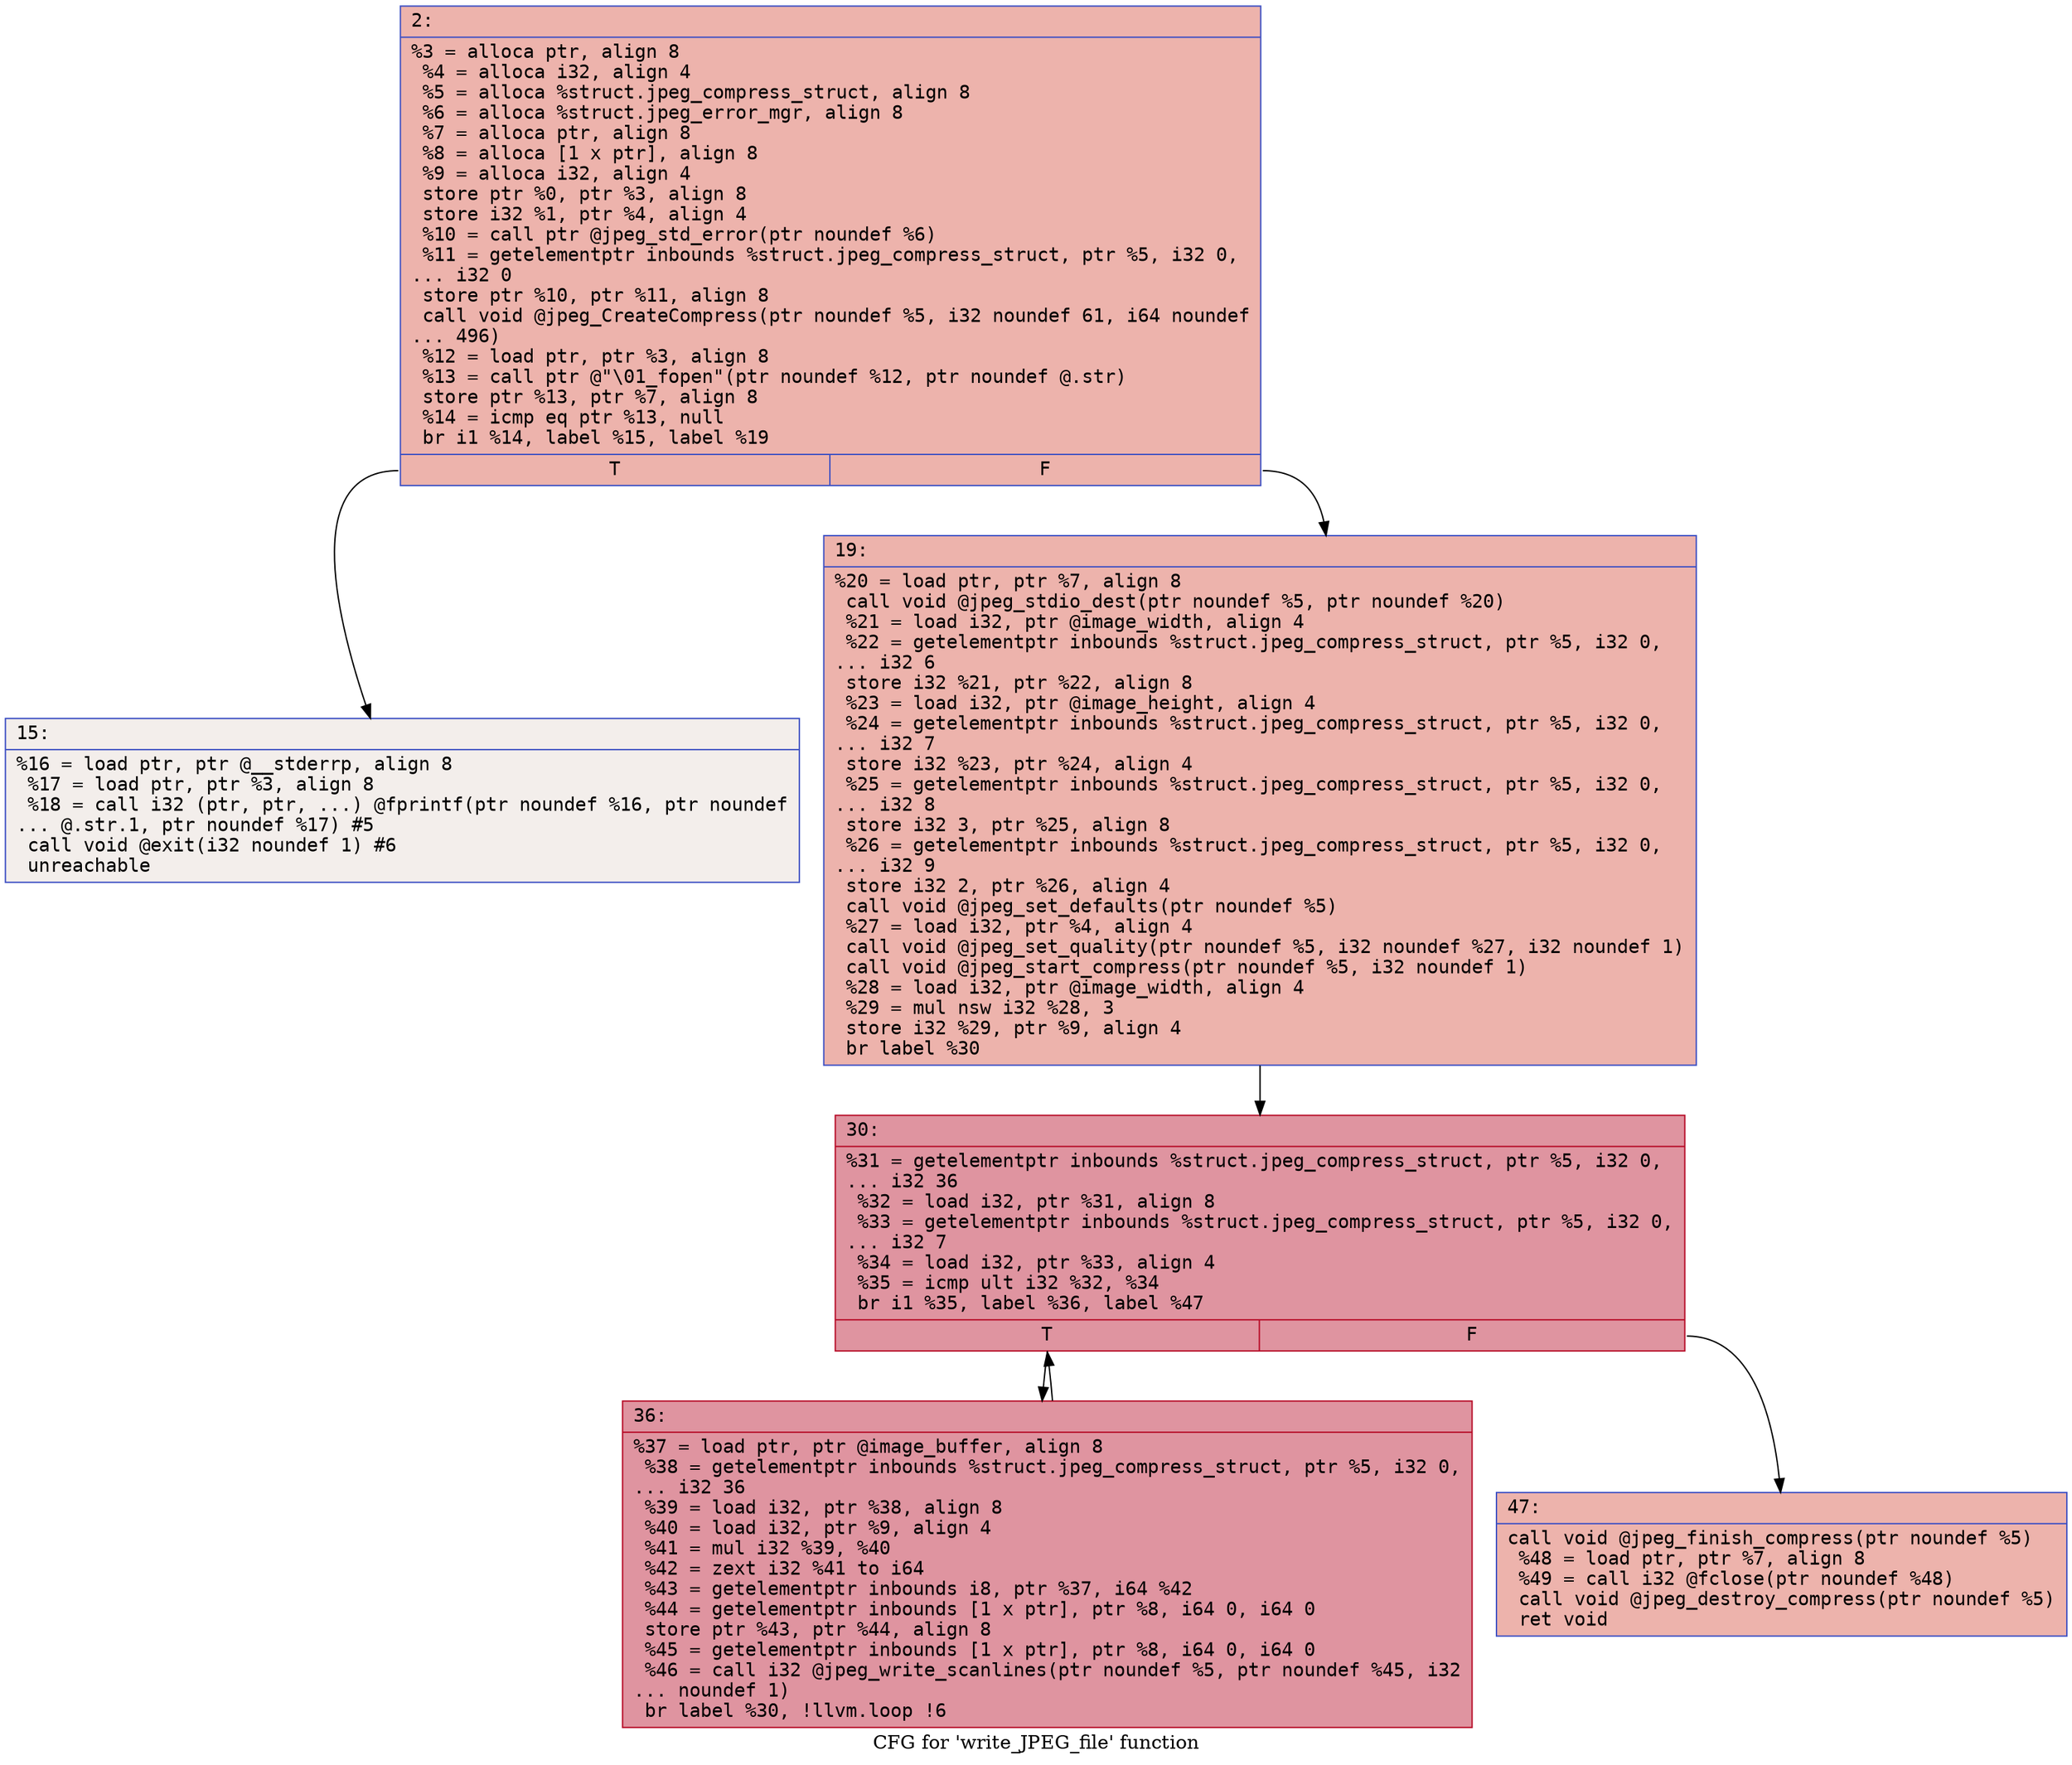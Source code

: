 digraph "CFG for 'write_JPEG_file' function" {
	label="CFG for 'write_JPEG_file' function";

	Node0x600003b6e210 [shape=record,color="#3d50c3ff", style=filled, fillcolor="#d6524470" fontname="Courier",label="{2:\l|  %3 = alloca ptr, align 8\l  %4 = alloca i32, align 4\l  %5 = alloca %struct.jpeg_compress_struct, align 8\l  %6 = alloca %struct.jpeg_error_mgr, align 8\l  %7 = alloca ptr, align 8\l  %8 = alloca [1 x ptr], align 8\l  %9 = alloca i32, align 4\l  store ptr %0, ptr %3, align 8\l  store i32 %1, ptr %4, align 4\l  %10 = call ptr @jpeg_std_error(ptr noundef %6)\l  %11 = getelementptr inbounds %struct.jpeg_compress_struct, ptr %5, i32 0,\l... i32 0\l  store ptr %10, ptr %11, align 8\l  call void @jpeg_CreateCompress(ptr noundef %5, i32 noundef 61, i64 noundef\l... 496)\l  %12 = load ptr, ptr %3, align 8\l  %13 = call ptr @\"\\01_fopen\"(ptr noundef %12, ptr noundef @.str)\l  store ptr %13, ptr %7, align 8\l  %14 = icmp eq ptr %13, null\l  br i1 %14, label %15, label %19\l|{<s0>T|<s1>F}}"];
	Node0x600003b6e210:s0 -> Node0x600003b6e260[tooltip="2 -> 15\nProbability 0.00%" ];
	Node0x600003b6e210:s1 -> Node0x600003b6e2b0[tooltip="2 -> 19\nProbability 100.00%" ];
	Node0x600003b6e260 [shape=record,color="#3d50c3ff", style=filled, fillcolor="#e5d8d170" fontname="Courier",label="{15:\l|  %16 = load ptr, ptr @__stderrp, align 8\l  %17 = load ptr, ptr %3, align 8\l  %18 = call i32 (ptr, ptr, ...) @fprintf(ptr noundef %16, ptr noundef\l... @.str.1, ptr noundef %17) #5\l  call void @exit(i32 noundef 1) #6\l  unreachable\l}"];
	Node0x600003b6e2b0 [shape=record,color="#3d50c3ff", style=filled, fillcolor="#d6524470" fontname="Courier",label="{19:\l|  %20 = load ptr, ptr %7, align 8\l  call void @jpeg_stdio_dest(ptr noundef %5, ptr noundef %20)\l  %21 = load i32, ptr @image_width, align 4\l  %22 = getelementptr inbounds %struct.jpeg_compress_struct, ptr %5, i32 0,\l... i32 6\l  store i32 %21, ptr %22, align 8\l  %23 = load i32, ptr @image_height, align 4\l  %24 = getelementptr inbounds %struct.jpeg_compress_struct, ptr %5, i32 0,\l... i32 7\l  store i32 %23, ptr %24, align 4\l  %25 = getelementptr inbounds %struct.jpeg_compress_struct, ptr %5, i32 0,\l... i32 8\l  store i32 3, ptr %25, align 8\l  %26 = getelementptr inbounds %struct.jpeg_compress_struct, ptr %5, i32 0,\l... i32 9\l  store i32 2, ptr %26, align 4\l  call void @jpeg_set_defaults(ptr noundef %5)\l  %27 = load i32, ptr %4, align 4\l  call void @jpeg_set_quality(ptr noundef %5, i32 noundef %27, i32 noundef 1)\l  call void @jpeg_start_compress(ptr noundef %5, i32 noundef 1)\l  %28 = load i32, ptr @image_width, align 4\l  %29 = mul nsw i32 %28, 3\l  store i32 %29, ptr %9, align 4\l  br label %30\l}"];
	Node0x600003b6e2b0 -> Node0x600003b6e300[tooltip="19 -> 30\nProbability 100.00%" ];
	Node0x600003b6e300 [shape=record,color="#b70d28ff", style=filled, fillcolor="#b70d2870" fontname="Courier",label="{30:\l|  %31 = getelementptr inbounds %struct.jpeg_compress_struct, ptr %5, i32 0,\l... i32 36\l  %32 = load i32, ptr %31, align 8\l  %33 = getelementptr inbounds %struct.jpeg_compress_struct, ptr %5, i32 0,\l... i32 7\l  %34 = load i32, ptr %33, align 4\l  %35 = icmp ult i32 %32, %34\l  br i1 %35, label %36, label %47\l|{<s0>T|<s1>F}}"];
	Node0x600003b6e300:s0 -> Node0x600003b6e350[tooltip="30 -> 36\nProbability 96.88%" ];
	Node0x600003b6e300:s1 -> Node0x600003b6e3a0[tooltip="30 -> 47\nProbability 3.12%" ];
	Node0x600003b6e350 [shape=record,color="#b70d28ff", style=filled, fillcolor="#b70d2870" fontname="Courier",label="{36:\l|  %37 = load ptr, ptr @image_buffer, align 8\l  %38 = getelementptr inbounds %struct.jpeg_compress_struct, ptr %5, i32 0,\l... i32 36\l  %39 = load i32, ptr %38, align 8\l  %40 = load i32, ptr %9, align 4\l  %41 = mul i32 %39, %40\l  %42 = zext i32 %41 to i64\l  %43 = getelementptr inbounds i8, ptr %37, i64 %42\l  %44 = getelementptr inbounds [1 x ptr], ptr %8, i64 0, i64 0\l  store ptr %43, ptr %44, align 8\l  %45 = getelementptr inbounds [1 x ptr], ptr %8, i64 0, i64 0\l  %46 = call i32 @jpeg_write_scanlines(ptr noundef %5, ptr noundef %45, i32\l... noundef 1)\l  br label %30, !llvm.loop !6\l}"];
	Node0x600003b6e350 -> Node0x600003b6e300[tooltip="36 -> 30\nProbability 100.00%" ];
	Node0x600003b6e3a0 [shape=record,color="#3d50c3ff", style=filled, fillcolor="#d6524470" fontname="Courier",label="{47:\l|  call void @jpeg_finish_compress(ptr noundef %5)\l  %48 = load ptr, ptr %7, align 8\l  %49 = call i32 @fclose(ptr noundef %48)\l  call void @jpeg_destroy_compress(ptr noundef %5)\l  ret void\l}"];
}
